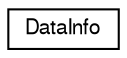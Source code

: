 digraph "Graphical Class Hierarchy"
{
  edge [fontname="FreeSans",fontsize="10",labelfontname="FreeSans",labelfontsize="10"];
  node [fontname="FreeSans",fontsize="10",shape=record];
  rankdir="LR";
  Node1 [label="DataInfo",height=0.2,width=0.4,color="black", fillcolor="white", style="filled",URL="$struct_data_info.html",tooltip="Basic metadata for a sample batch (finite number of samples provided at a time). "];
}
